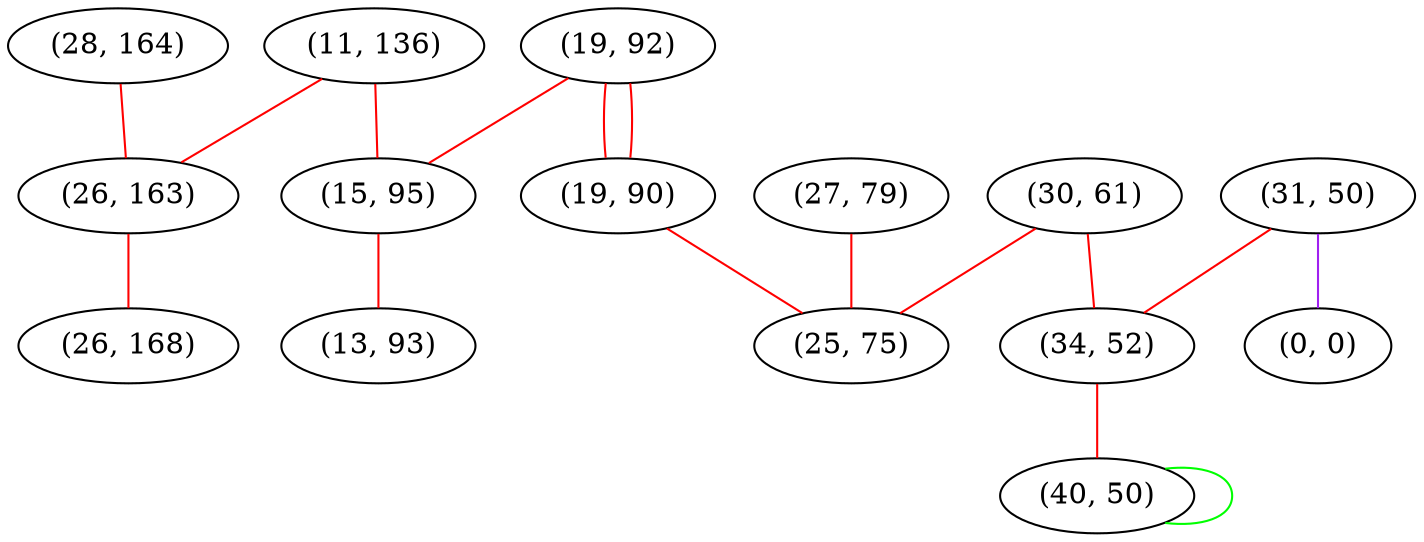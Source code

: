 graph "" {
"(28, 164)";
"(19, 92)";
"(31, 50)";
"(11, 136)";
"(27, 79)";
"(19, 90)";
"(26, 163)";
"(15, 95)";
"(30, 61)";
"(34, 52)";
"(26, 168)";
"(25, 75)";
"(13, 93)";
"(0, 0)";
"(40, 50)";
"(28, 164)" -- "(26, 163)"  [color=red, key=0, weight=1];
"(19, 92)" -- "(19, 90)"  [color=red, key=0, weight=1];
"(19, 92)" -- "(19, 90)"  [color=red, key=1, weight=1];
"(19, 92)" -- "(15, 95)"  [color=red, key=0, weight=1];
"(31, 50)" -- "(0, 0)"  [color=purple, key=0, weight=4];
"(31, 50)" -- "(34, 52)"  [color=red, key=0, weight=1];
"(11, 136)" -- "(26, 163)"  [color=red, key=0, weight=1];
"(11, 136)" -- "(15, 95)"  [color=red, key=0, weight=1];
"(27, 79)" -- "(25, 75)"  [color=red, key=0, weight=1];
"(19, 90)" -- "(25, 75)"  [color=red, key=0, weight=1];
"(26, 163)" -- "(26, 168)"  [color=red, key=0, weight=1];
"(15, 95)" -- "(13, 93)"  [color=red, key=0, weight=1];
"(30, 61)" -- "(25, 75)"  [color=red, key=0, weight=1];
"(30, 61)" -- "(34, 52)"  [color=red, key=0, weight=1];
"(34, 52)" -- "(40, 50)"  [color=red, key=0, weight=1];
"(40, 50)" -- "(40, 50)"  [color=green, key=0, weight=2];
}
